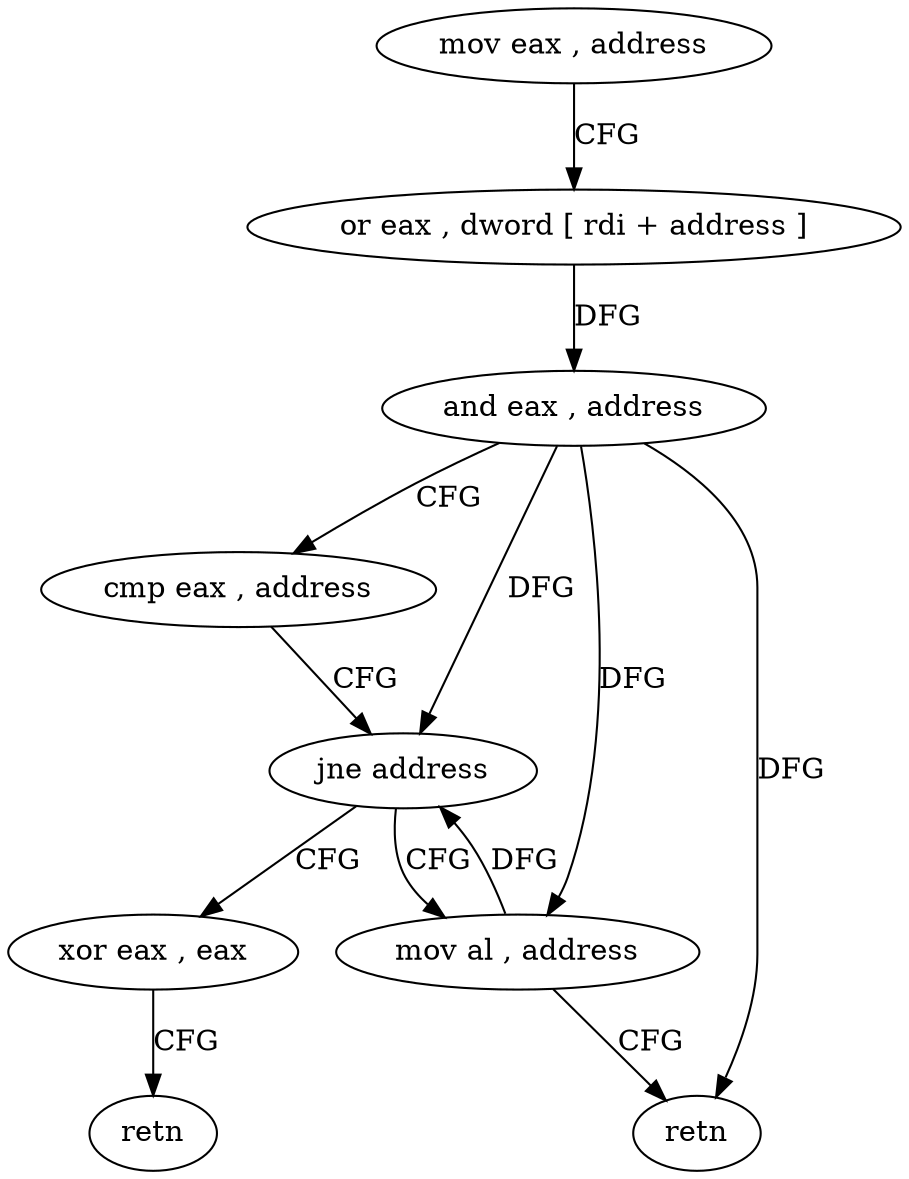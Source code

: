 digraph "func" {
"4216016" [label = "mov eax , address" ]
"4216021" [label = "or eax , dword [ rdi + address ]" ]
"4216024" [label = "and eax , address" ]
"4216029" [label = "cmp eax , address" ]
"4216034" [label = "jne address" ]
"4216039" [label = "xor eax , eax" ]
"4216036" [label = "mov al , address" ]
"4216041" [label = "retn" ]
"4216038" [label = "retn" ]
"4216016" -> "4216021" [ label = "CFG" ]
"4216021" -> "4216024" [ label = "DFG" ]
"4216024" -> "4216029" [ label = "CFG" ]
"4216024" -> "4216034" [ label = "DFG" ]
"4216024" -> "4216036" [ label = "DFG" ]
"4216024" -> "4216038" [ label = "DFG" ]
"4216029" -> "4216034" [ label = "CFG" ]
"4216034" -> "4216039" [ label = "CFG" ]
"4216034" -> "4216036" [ label = "CFG" ]
"4216039" -> "4216041" [ label = "CFG" ]
"4216036" -> "4216038" [ label = "CFG" ]
"4216036" -> "4216034" [ label = "DFG" ]
}

